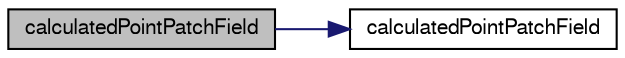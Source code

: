 digraph "calculatedPointPatchField"
{
  bgcolor="transparent";
  edge [fontname="FreeSans",fontsize="10",labelfontname="FreeSans",labelfontsize="10"];
  node [fontname="FreeSans",fontsize="10",shape=record];
  rankdir="LR";
  Node5 [label="calculatedPointPatchField",height=0.2,width=0.4,color="black", fillcolor="grey75", style="filled", fontcolor="black"];
  Node5 -> Node6 [color="midnightblue",fontsize="10",style="solid",fontname="FreeSans"];
  Node6 [label="calculatedPointPatchField",height=0.2,width=0.4,color="black",URL="$a26562.html#aaf9ef1d07e71d526a21bb1cb9d628ec9",tooltip="Construct from patch and internal field. "];
}
